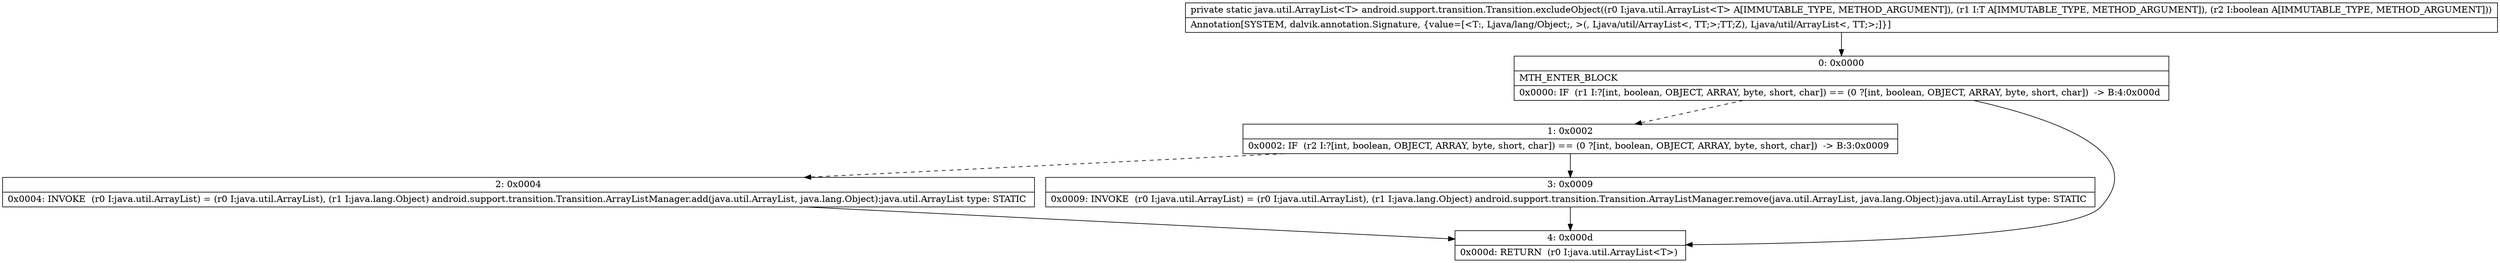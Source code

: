 digraph "CFG forandroid.support.transition.Transition.excludeObject(Ljava\/util\/ArrayList;Ljava\/lang\/Object;Z)Ljava\/util\/ArrayList;" {
Node_0 [shape=record,label="{0\:\ 0x0000|MTH_ENTER_BLOCK\l|0x0000: IF  (r1 I:?[int, boolean, OBJECT, ARRAY, byte, short, char]) == (0 ?[int, boolean, OBJECT, ARRAY, byte, short, char])  \-\> B:4:0x000d \l}"];
Node_1 [shape=record,label="{1\:\ 0x0002|0x0002: IF  (r2 I:?[int, boolean, OBJECT, ARRAY, byte, short, char]) == (0 ?[int, boolean, OBJECT, ARRAY, byte, short, char])  \-\> B:3:0x0009 \l}"];
Node_2 [shape=record,label="{2\:\ 0x0004|0x0004: INVOKE  (r0 I:java.util.ArrayList) = (r0 I:java.util.ArrayList), (r1 I:java.lang.Object) android.support.transition.Transition.ArrayListManager.add(java.util.ArrayList, java.lang.Object):java.util.ArrayList type: STATIC \l}"];
Node_3 [shape=record,label="{3\:\ 0x0009|0x0009: INVOKE  (r0 I:java.util.ArrayList) = (r0 I:java.util.ArrayList), (r1 I:java.lang.Object) android.support.transition.Transition.ArrayListManager.remove(java.util.ArrayList, java.lang.Object):java.util.ArrayList type: STATIC \l}"];
Node_4 [shape=record,label="{4\:\ 0x000d|0x000d: RETURN  (r0 I:java.util.ArrayList\<T\>) \l}"];
MethodNode[shape=record,label="{private static java.util.ArrayList\<T\> android.support.transition.Transition.excludeObject((r0 I:java.util.ArrayList\<T\> A[IMMUTABLE_TYPE, METHOD_ARGUMENT]), (r1 I:T A[IMMUTABLE_TYPE, METHOD_ARGUMENT]), (r2 I:boolean A[IMMUTABLE_TYPE, METHOD_ARGUMENT]))  | Annotation[SYSTEM, dalvik.annotation.Signature, \{value=[\<T:, Ljava\/lang\/Object;, \>(, Ljava\/util\/ArrayList\<, TT;\>;TT;Z), Ljava\/util\/ArrayList\<, TT;\>;]\}]\l}"];
MethodNode -> Node_0;
Node_0 -> Node_1[style=dashed];
Node_0 -> Node_4;
Node_1 -> Node_2[style=dashed];
Node_1 -> Node_3;
Node_2 -> Node_4;
Node_3 -> Node_4;
}

